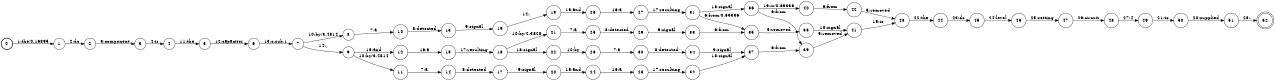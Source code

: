 digraph FST {
rankdir = LR;
size = "8.5,11";
label = "";
center = 1;
orientation = Portrait;
ranksep = "0.4";
nodesep = "0.25";
0 [label = "0", shape = circle, style = bold, fontsize = 14]
	0 -> 1 [label = "1:the/0.16895", fontsize = 14];
1 [label = "1", shape = circle, style = solid, fontsize = 14]
	1 -> 2 [label = "2:dc", fontsize = 14];
2 [label = "2", shape = circle, style = solid, fontsize = 14]
	2 -> 3 [label = "3:component", fontsize = 14];
3 [label = "3", shape = circle, style = solid, fontsize = 14]
	3 -> 4 [label = "4:is", fontsize = 14];
4 [label = "4", shape = circle, style = solid, fontsize = 14]
	4 -> 5 [label = "11:the", fontsize = 14];
5 [label = "5", shape = circle, style = solid, fontsize = 14]
	5 -> 6 [label = "12:capacitor", fontsize = 14];
6 [label = "6", shape = circle, style = solid, fontsize = 14]
	6 -> 7 [label = "13:c.sub.1", fontsize = 14];
7 [label = "7", shape = circle, style = solid, fontsize = 14]
	7 -> 8 [label = "10:by/3.4814", fontsize = 14];
	7 -> 9 [label = "14:,", fontsize = 14];
8 [label = "8", shape = circle, style = solid, fontsize = 14]
	8 -> 10 [label = "7:a", fontsize = 14];
9 [label = "9", shape = circle, style = solid, fontsize = 14]
	9 -> 11 [label = "10:by/3.4814", fontsize = 14];
	9 -> 12 [label = "15:and", fontsize = 14];
10 [label = "10", shape = circle, style = solid, fontsize = 14]
	10 -> 13 [label = "8:detected", fontsize = 14];
11 [label = "11", shape = circle, style = solid, fontsize = 14]
	11 -> 14 [label = "7:a", fontsize = 14];
12 [label = "12", shape = circle, style = solid, fontsize = 14]
	12 -> 15 [label = "16:a", fontsize = 14];
13 [label = "13", shape = circle, style = solid, fontsize = 14]
	13 -> 16 [label = "9:signal", fontsize = 14];
14 [label = "14", shape = circle, style = solid, fontsize = 14]
	14 -> 17 [label = "8:detected", fontsize = 14];
15 [label = "15", shape = circle, style = solid, fontsize = 14]
	15 -> 18 [label = "17:resulting", fontsize = 14];
16 [label = "16", shape = circle, style = solid, fontsize = 14]
	16 -> 19 [label = "14:,", fontsize = 14];
17 [label = "17", shape = circle, style = solid, fontsize = 14]
	17 -> 20 [label = "9:signal", fontsize = 14];
18 [label = "18", shape = circle, style = solid, fontsize = 14]
	18 -> 22 [label = "18:signal", fontsize = 14];
	18 -> 21 [label = "10:by/2.3828", fontsize = 14];
19 [label = "19", shape = circle, style = solid, fontsize = 14]
	19 -> 23 [label = "15:and", fontsize = 14];
20 [label = "20", shape = circle, style = solid, fontsize = 14]
	20 -> 24 [label = "15:and", fontsize = 14];
21 [label = "21", shape = circle, style = solid, fontsize = 14]
	21 -> 25 [label = "7:a", fontsize = 14];
22 [label = "22", shape = circle, style = solid, fontsize = 14]
	22 -> 26 [label = "10:by", fontsize = 14];
23 [label = "23", shape = circle, style = solid, fontsize = 14]
	23 -> 27 [label = "16:a", fontsize = 14];
24 [label = "24", shape = circle, style = solid, fontsize = 14]
	24 -> 28 [label = "16:a", fontsize = 14];
25 [label = "25", shape = circle, style = solid, fontsize = 14]
	25 -> 29 [label = "8:detected", fontsize = 14];
26 [label = "26", shape = circle, style = solid, fontsize = 14]
	26 -> 30 [label = "7:a", fontsize = 14];
27 [label = "27", shape = circle, style = solid, fontsize = 14]
	27 -> 31 [label = "17:resulting", fontsize = 14];
28 [label = "28", shape = circle, style = solid, fontsize = 14]
	28 -> 32 [label = "17:resulting", fontsize = 14];
29 [label = "29", shape = circle, style = solid, fontsize = 14]
	29 -> 33 [label = "9:signal", fontsize = 14];
30 [label = "30", shape = circle, style = solid, fontsize = 14]
	30 -> 34 [label = "8:detected", fontsize = 14];
31 [label = "31", shape = circle, style = solid, fontsize = 14]
	31 -> 35 [label = "6:from/0.69336", fontsize = 14];
	31 -> 36 [label = "18:signal", fontsize = 14];
32 [label = "32", shape = circle, style = solid, fontsize = 14]
	32 -> 37 [label = "18:signal", fontsize = 14];
33 [label = "33", shape = circle, style = solid, fontsize = 14]
	33 -> 35 [label = "6:from", fontsize = 14];
34 [label = "34", shape = circle, style = solid, fontsize = 14]
	34 -> 37 [label = "9:signal", fontsize = 14];
35 [label = "35", shape = circle, style = solid, fontsize = 14]
	35 -> 38 [label = "5:removed", fontsize = 14];
36 [label = "36", shape = circle, style = solid, fontsize = 14]
	36 -> 40 [label = "19:is/0.69336", fontsize = 14];
	36 -> 39 [label = "6:from", fontsize = 14];
37 [label = "37", shape = circle, style = solid, fontsize = 14]
	37 -> 39 [label = "6:from", fontsize = 14];
38 [label = "38", shape = circle, style = solid, fontsize = 14]
	38 -> 41 [label = "18:signal", fontsize = 14];
39 [label = "39", shape = circle, style = solid, fontsize = 14]
	39 -> 41 [label = "5:removed", fontsize = 14];
40 [label = "40", shape = circle, style = solid, fontsize = 14]
	40 -> 42 [label = "6:from", fontsize = 14];
41 [label = "41", shape = circle, style = solid, fontsize = 14]
	41 -> 43 [label = "19:is", fontsize = 14];
42 [label = "42", shape = circle, style = solid, fontsize = 14]
	42 -> 43 [label = "5:removed", fontsize = 14];
43 [label = "43", shape = circle, style = solid, fontsize = 14]
	43 -> 44 [label = "22:the", fontsize = 14];
44 [label = "44", shape = circle, style = solid, fontsize = 14]
	44 -> 45 [label = "23:dc", fontsize = 14];
45 [label = "45", shape = circle, style = solid, fontsize = 14]
	45 -> 46 [label = "24:level", fontsize = 14];
46 [label = "46", shape = circle, style = solid, fontsize = 14]
	46 -> 47 [label = "25:setting", fontsize = 14];
47 [label = "47", shape = circle, style = solid, fontsize = 14]
	47 -> 48 [label = "26:circuit", fontsize = 14];
48 [label = "48", shape = circle, style = solid, fontsize = 14]
	48 -> 49 [label = "27:4", fontsize = 14];
49 [label = "49", shape = circle, style = solid, fontsize = 14]
	49 -> 50 [label = "21:to", fontsize = 14];
50 [label = "50", shape = circle, style = solid, fontsize = 14]
	50 -> 51 [label = "20:supplied", fontsize = 14];
51 [label = "51", shape = circle, style = solid, fontsize = 14]
	51 -> 52 [label = "28:.", fontsize = 14];
52 [label = "52", shape = doublecircle, style = solid, fontsize = 14]
}
